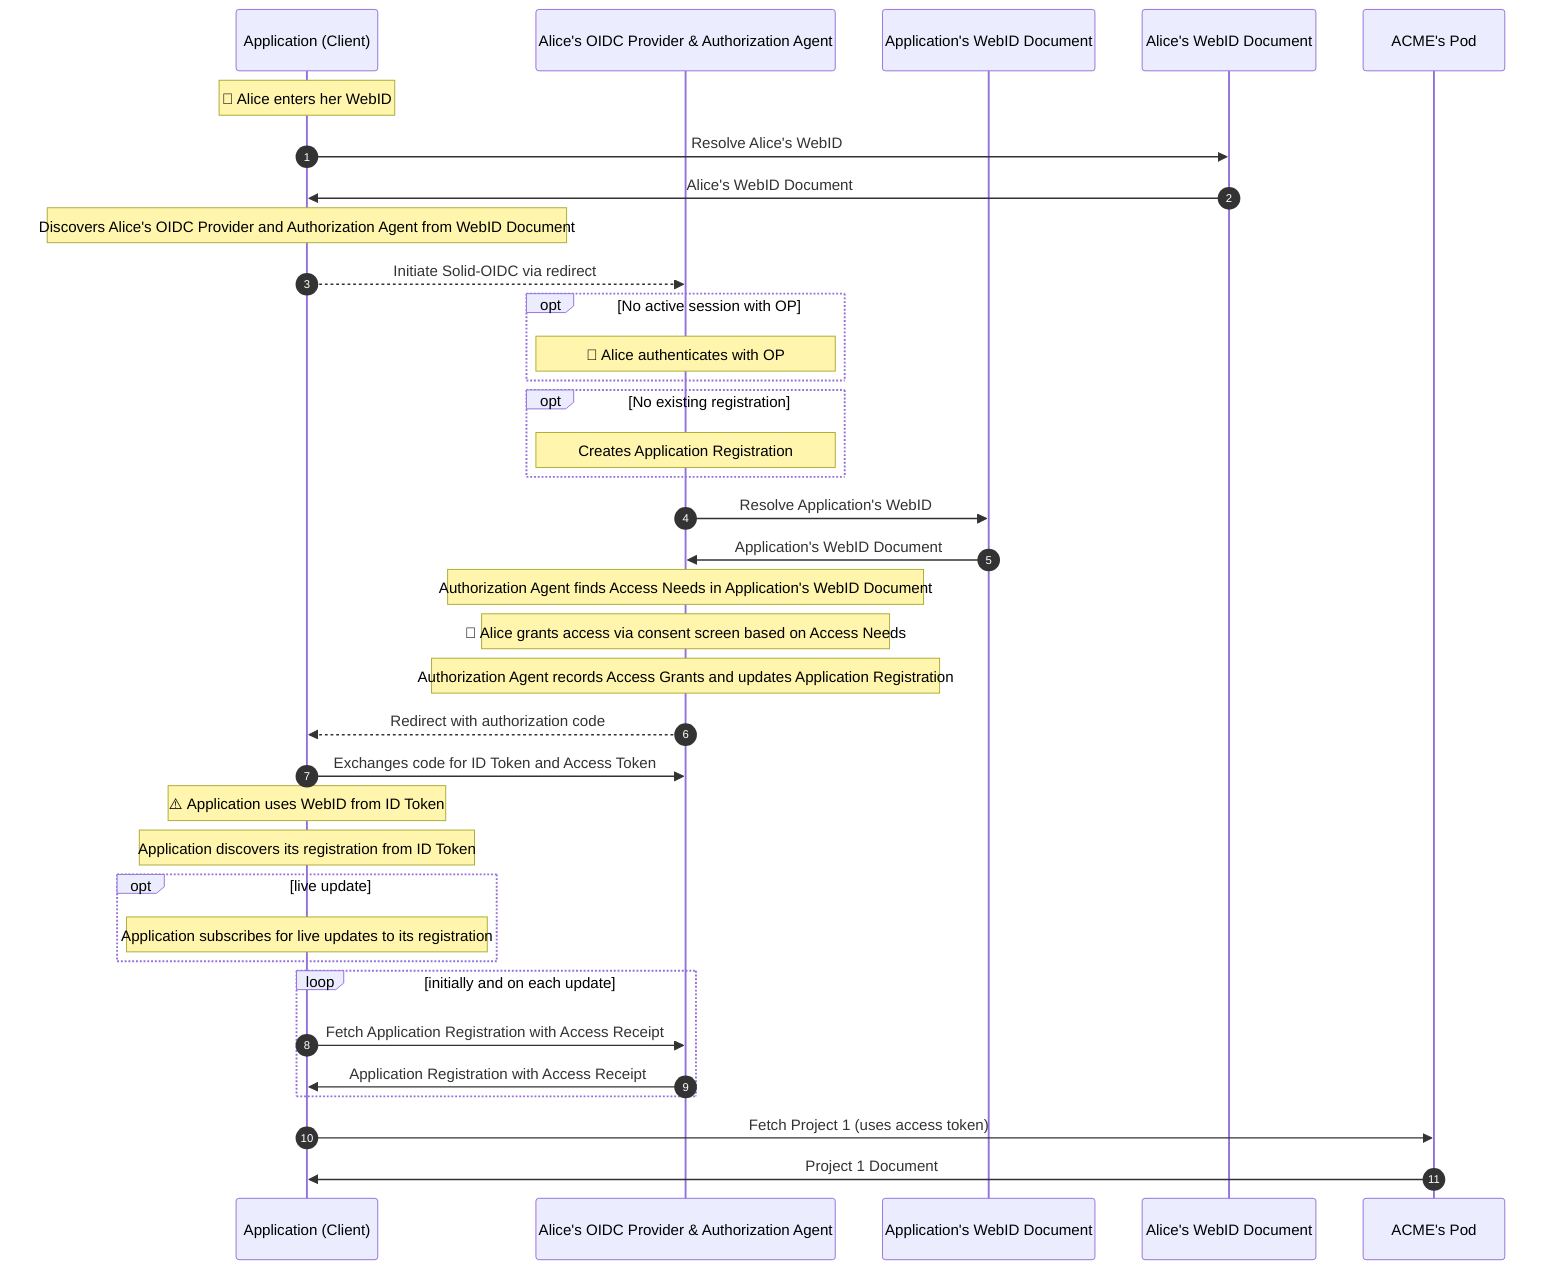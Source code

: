 sequenceDiagram
    autonumber
    participant App as Application (Client)
    participant OPAA as Alice's OIDC Provider & Authorization Agent
    participant AppID as Application's WebID Document
    participant WebID as Alice's WebID Document
    participant Pod as ACME's Pod
    note over App: 👩 Alice enters her WebID
    App ->> WebID: Resolve Alice's WebID
    WebID ->> App: Alice's WebID Document
    note over App: Discovers Alice's OIDC Provider and Authorization Agent from WebID Document
    App -->> OPAA: Initiate Solid-OIDC via redirect
    opt No active session with OP
    note over OPAA: 👩 Alice authenticates with OP
    end
    opt No existing registration
    note over OPAA: Creates Application Registration
    end
    OPAA ->> AppID: Resolve Application's WebID
    AppID ->> OPAA: Application's WebID Document
    note over OPAA: Authorization Agent finds Access Needs in Application's WebID Document
    note over OPAA: 👩 Alice grants access via consent screen based on Access Needs
    note over OPAA: Authorization Agent records Access Grants and updates Application Registration
    OPAA -->> App: Redirect with authorization code
    App ->> OPAA: Exchanges code for ID Token and Access Token
    note over App: ⚠️ Application uses WebID from ID Token
    note over App: Application discovers its registration from ID Token
    opt live update
      note over App: Application subscribes for live updates to its registration
    end
    loop initially and on each update
      App ->> OPAA: Fetch Application Registration with Access Receipt
      OPAA ->> App: Application Registration with Access Receipt
    end
    App ->> Pod: Fetch Project 1 (uses access token)
    Pod ->> App: Project 1 Document